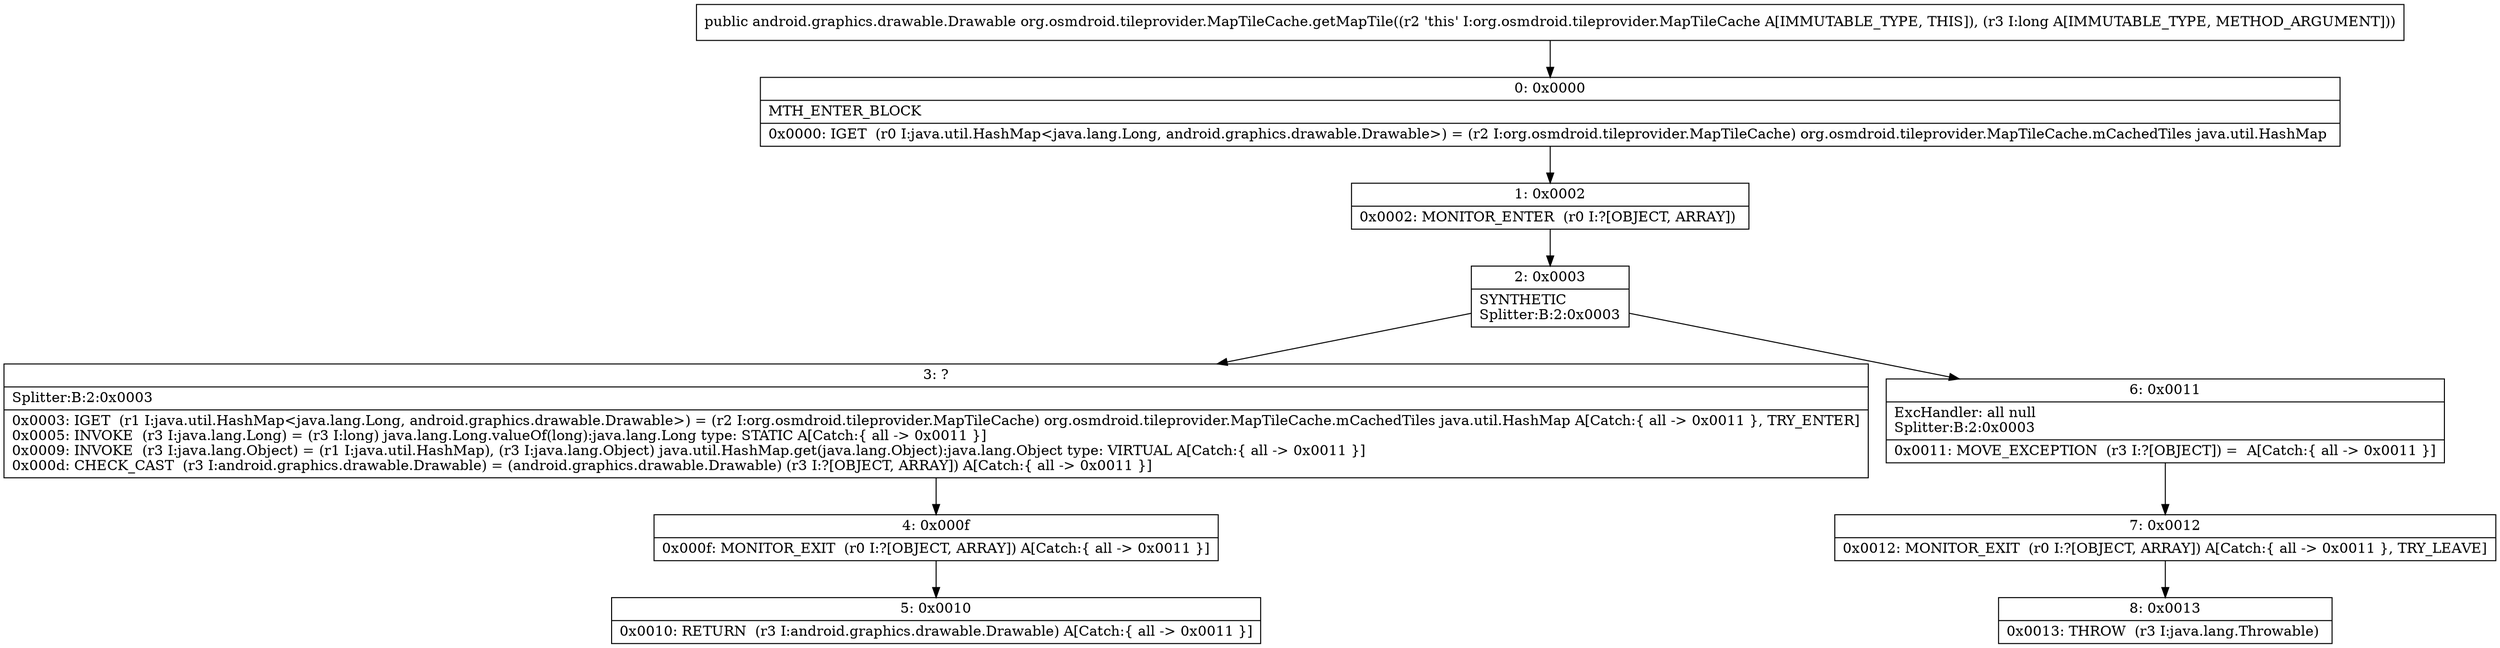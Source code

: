 digraph "CFG fororg.osmdroid.tileprovider.MapTileCache.getMapTile(J)Landroid\/graphics\/drawable\/Drawable;" {
Node_0 [shape=record,label="{0\:\ 0x0000|MTH_ENTER_BLOCK\l|0x0000: IGET  (r0 I:java.util.HashMap\<java.lang.Long, android.graphics.drawable.Drawable\>) = (r2 I:org.osmdroid.tileprovider.MapTileCache) org.osmdroid.tileprovider.MapTileCache.mCachedTiles java.util.HashMap \l}"];
Node_1 [shape=record,label="{1\:\ 0x0002|0x0002: MONITOR_ENTER  (r0 I:?[OBJECT, ARRAY]) \l}"];
Node_2 [shape=record,label="{2\:\ 0x0003|SYNTHETIC\lSplitter:B:2:0x0003\l}"];
Node_3 [shape=record,label="{3\:\ ?|Splitter:B:2:0x0003\l|0x0003: IGET  (r1 I:java.util.HashMap\<java.lang.Long, android.graphics.drawable.Drawable\>) = (r2 I:org.osmdroid.tileprovider.MapTileCache) org.osmdroid.tileprovider.MapTileCache.mCachedTiles java.util.HashMap A[Catch:\{ all \-\> 0x0011 \}, TRY_ENTER]\l0x0005: INVOKE  (r3 I:java.lang.Long) = (r3 I:long) java.lang.Long.valueOf(long):java.lang.Long type: STATIC A[Catch:\{ all \-\> 0x0011 \}]\l0x0009: INVOKE  (r3 I:java.lang.Object) = (r1 I:java.util.HashMap), (r3 I:java.lang.Object) java.util.HashMap.get(java.lang.Object):java.lang.Object type: VIRTUAL A[Catch:\{ all \-\> 0x0011 \}]\l0x000d: CHECK_CAST  (r3 I:android.graphics.drawable.Drawable) = (android.graphics.drawable.Drawable) (r3 I:?[OBJECT, ARRAY]) A[Catch:\{ all \-\> 0x0011 \}]\l}"];
Node_4 [shape=record,label="{4\:\ 0x000f|0x000f: MONITOR_EXIT  (r0 I:?[OBJECT, ARRAY]) A[Catch:\{ all \-\> 0x0011 \}]\l}"];
Node_5 [shape=record,label="{5\:\ 0x0010|0x0010: RETURN  (r3 I:android.graphics.drawable.Drawable) A[Catch:\{ all \-\> 0x0011 \}]\l}"];
Node_6 [shape=record,label="{6\:\ 0x0011|ExcHandler: all null\lSplitter:B:2:0x0003\l|0x0011: MOVE_EXCEPTION  (r3 I:?[OBJECT]) =  A[Catch:\{ all \-\> 0x0011 \}]\l}"];
Node_7 [shape=record,label="{7\:\ 0x0012|0x0012: MONITOR_EXIT  (r0 I:?[OBJECT, ARRAY]) A[Catch:\{ all \-\> 0x0011 \}, TRY_LEAVE]\l}"];
Node_8 [shape=record,label="{8\:\ 0x0013|0x0013: THROW  (r3 I:java.lang.Throwable) \l}"];
MethodNode[shape=record,label="{public android.graphics.drawable.Drawable org.osmdroid.tileprovider.MapTileCache.getMapTile((r2 'this' I:org.osmdroid.tileprovider.MapTileCache A[IMMUTABLE_TYPE, THIS]), (r3 I:long A[IMMUTABLE_TYPE, METHOD_ARGUMENT])) }"];
MethodNode -> Node_0;
Node_0 -> Node_1;
Node_1 -> Node_2;
Node_2 -> Node_3;
Node_2 -> Node_6;
Node_3 -> Node_4;
Node_4 -> Node_5;
Node_6 -> Node_7;
Node_7 -> Node_8;
}

